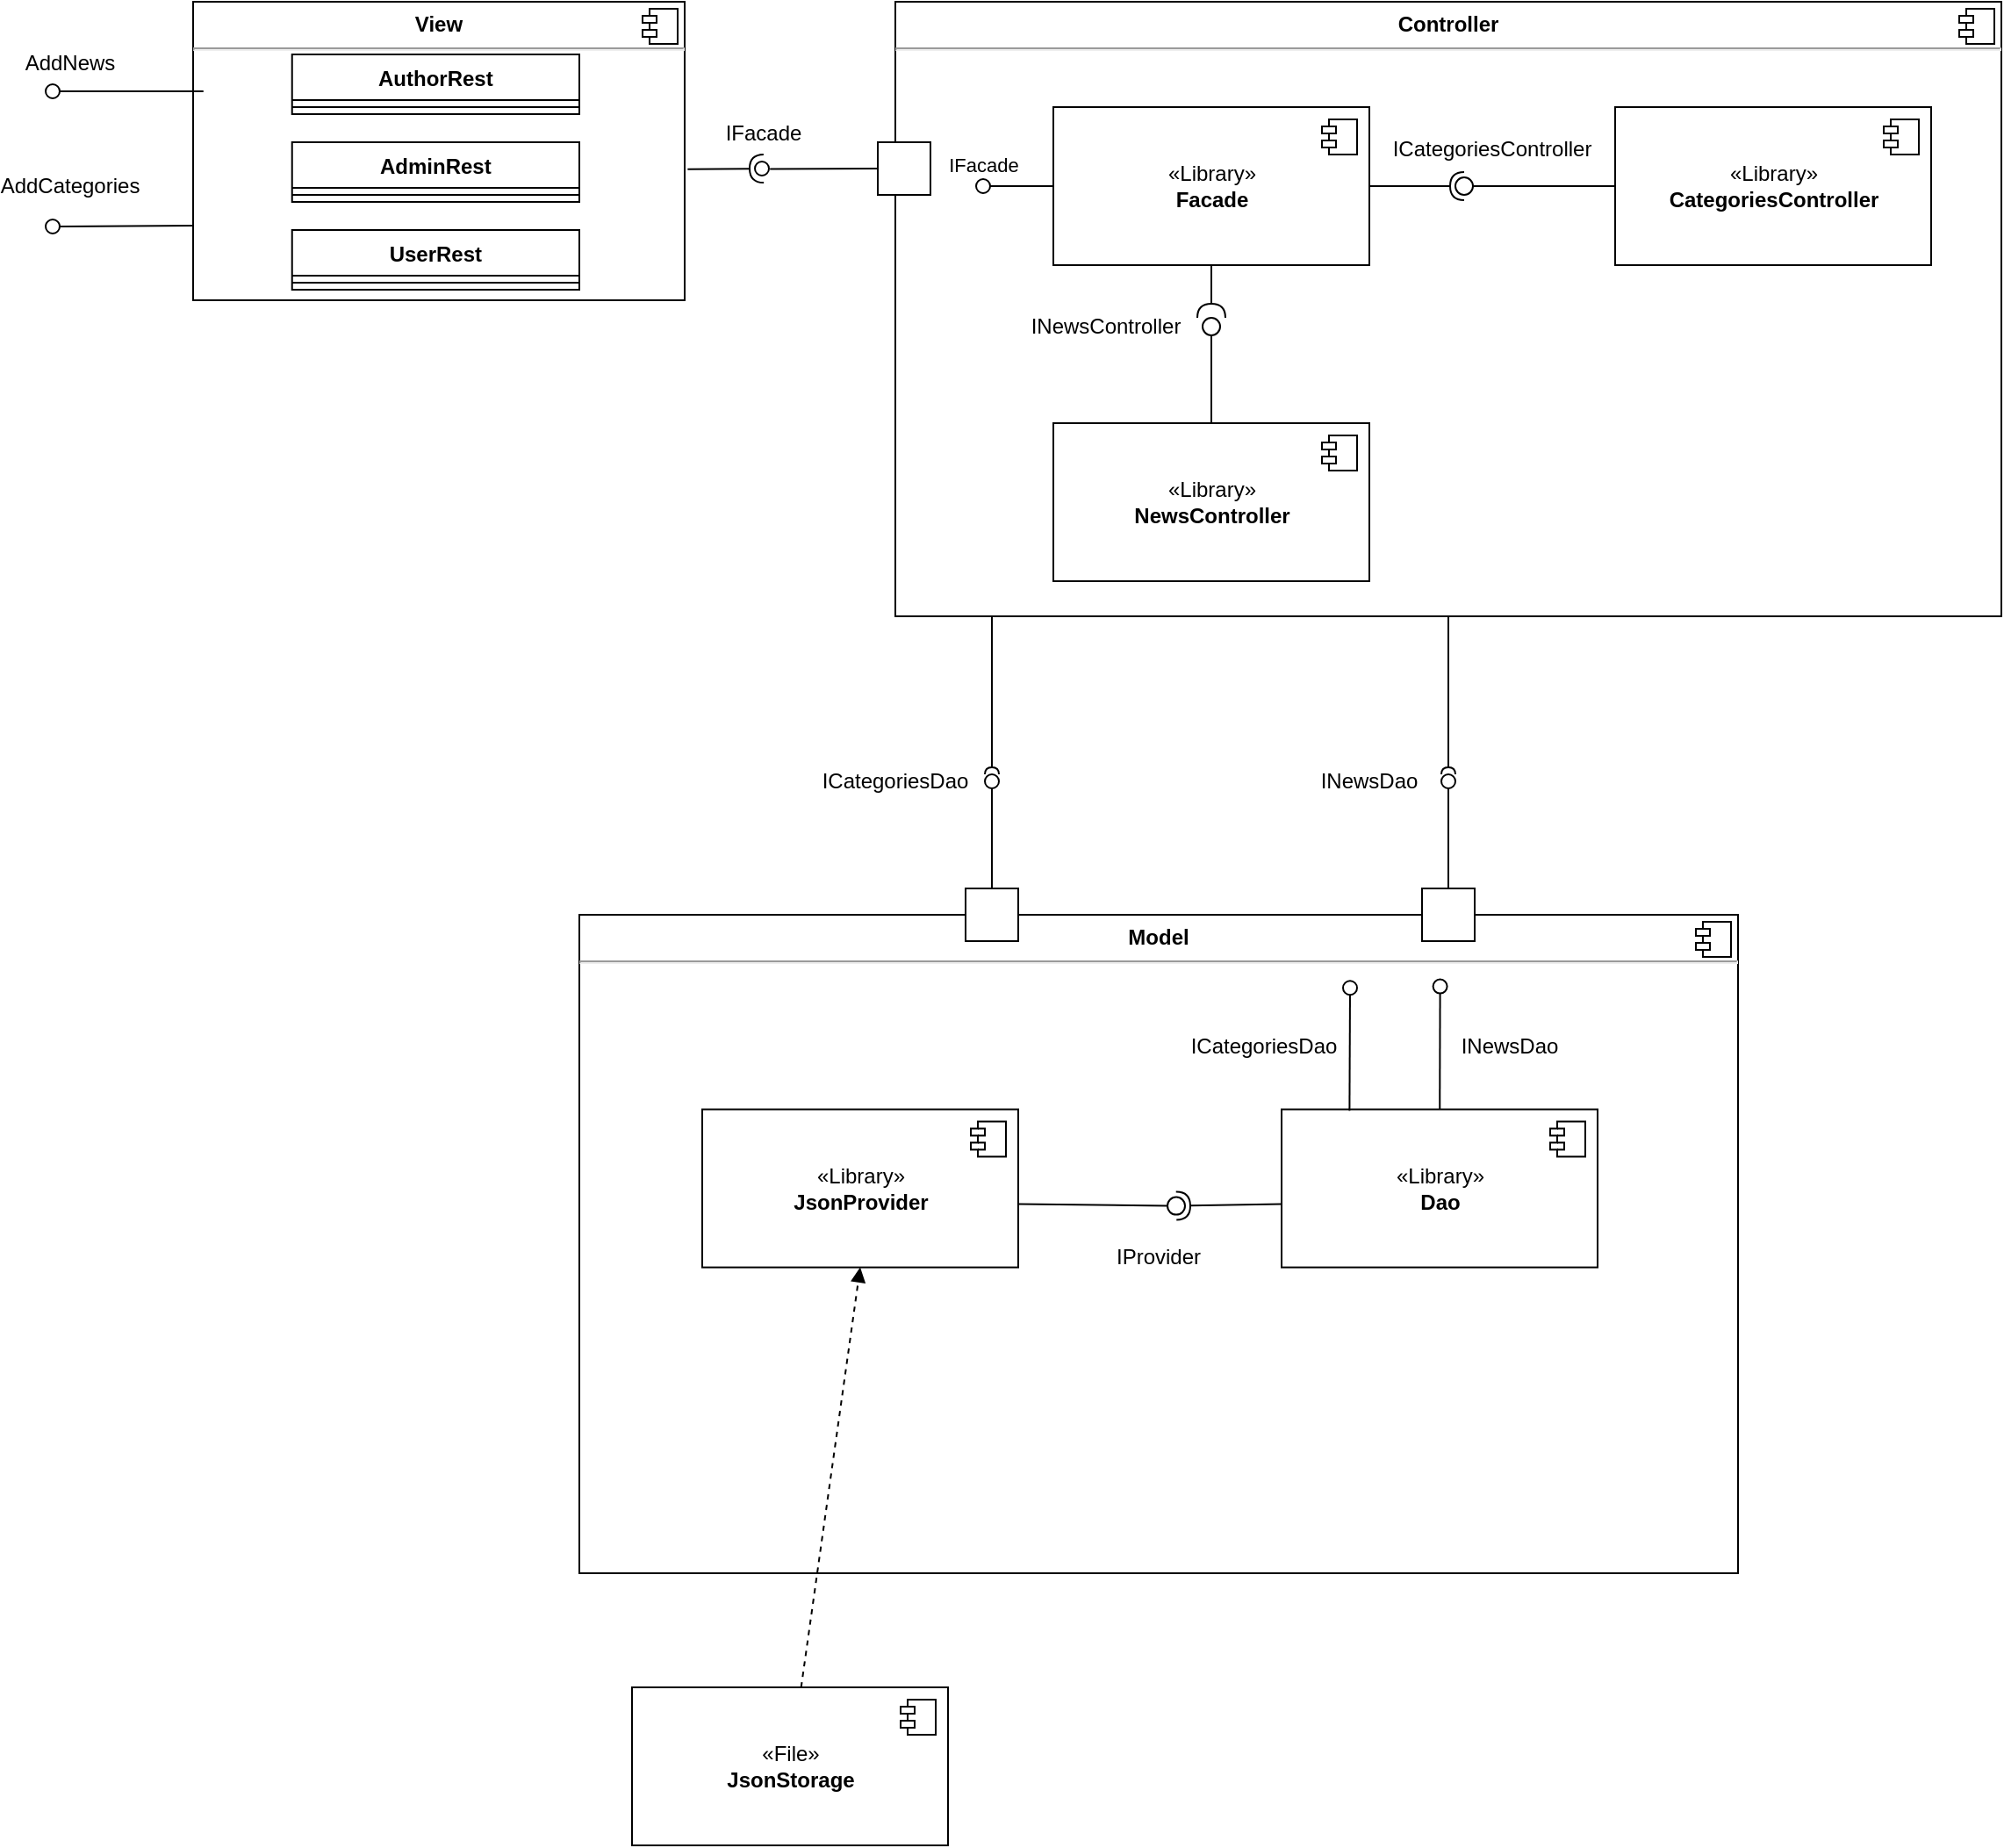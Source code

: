<mxfile version="15.9.4" type="device" pages="2"><diagram id="uVVR4pTzUvgEEiLjXqjS" name="ComponentDiagram"><mxGraphModel dx="1447" dy="750" grid="1" gridSize="10" guides="1" tooltips="1" connect="1" arrows="1" fold="1" page="1" pageScale="1" pageWidth="827" pageHeight="1169" math="0" shadow="0"><root><mxCell id="0"/><mxCell id="1" parent="0"/><mxCell id="UZwKUHZoW-_xP0o3bvG9-108" value="" style="group" vertex="1" connectable="0" parent="1"><mxGeometry x="120" y="30" width="1130" height="895" as="geometry"/></mxCell><mxCell id="UZwKUHZoW-_xP0o3bvG9-77" value="" style="group" vertex="1" connectable="0" parent="UZwKUHZoW-_xP0o3bvG9-108"><mxGeometry width="1130" height="350" as="geometry"/></mxCell><mxCell id="UZwKUHZoW-_xP0o3bvG9-14" value="" style="group" vertex="1" connectable="0" parent="UZwKUHZoW-_xP0o3bvG9-77"><mxGeometry x="100" width="280" height="170" as="geometry"/></mxCell><mxCell id="UZwKUHZoW-_xP0o3bvG9-3" value="&lt;p style=&quot;margin: 0px ; margin-top: 6px ; text-align: center&quot;&gt;&lt;b&gt;View&lt;/b&gt;&lt;/p&gt;&lt;hr&gt;&lt;p style=&quot;margin: 0px ; margin-left: 8px&quot;&gt;&lt;br&gt;&lt;/p&gt;" style="align=left;overflow=fill;html=1;dropTarget=0;" vertex="1" parent="UZwKUHZoW-_xP0o3bvG9-14"><mxGeometry width="280" height="170" as="geometry"/></mxCell><mxCell id="UZwKUHZoW-_xP0o3bvG9-4" value="" style="shape=component;jettyWidth=8;jettyHeight=4;" vertex="1" parent="UZwKUHZoW-_xP0o3bvG9-3"><mxGeometry x="1" width="20" height="20" relative="1" as="geometry"><mxPoint x="-24" y="4" as="offset"/></mxGeometry></mxCell><mxCell id="UZwKUHZoW-_xP0o3bvG9-6" value="AuthorRest" style="swimlane;fontStyle=1;align=center;verticalAlign=top;childLayout=stackLayout;horizontal=1;startSize=26;horizontalStack=0;resizeParent=1;resizeParentMax=0;resizeLast=0;collapsible=1;marginBottom=0;" vertex="1" parent="UZwKUHZoW-_xP0o3bvG9-14"><mxGeometry x="56.37" y="30" width="163.63" height="34" as="geometry"/></mxCell><mxCell id="UZwKUHZoW-_xP0o3bvG9-8" value="" style="line;strokeWidth=1;fillColor=none;align=left;verticalAlign=middle;spacingTop=-1;spacingLeft=3;spacingRight=3;rotatable=0;labelPosition=right;points=[];portConstraint=eastwest;" vertex="1" parent="UZwKUHZoW-_xP0o3bvG9-6"><mxGeometry y="26" width="163.63" height="8" as="geometry"/></mxCell><mxCell id="UZwKUHZoW-_xP0o3bvG9-10" value="AdminRest" style="swimlane;fontStyle=1;align=center;verticalAlign=top;childLayout=stackLayout;horizontal=1;startSize=26;horizontalStack=0;resizeParent=1;resizeParentMax=0;resizeLast=0;collapsible=1;marginBottom=0;" vertex="1" parent="UZwKUHZoW-_xP0o3bvG9-14"><mxGeometry x="56.37" y="80" width="163.63" height="34" as="geometry"/></mxCell><mxCell id="UZwKUHZoW-_xP0o3bvG9-11" value="" style="line;strokeWidth=1;fillColor=none;align=left;verticalAlign=middle;spacingTop=-1;spacingLeft=3;spacingRight=3;rotatable=0;labelPosition=right;points=[];portConstraint=eastwest;" vertex="1" parent="UZwKUHZoW-_xP0o3bvG9-10"><mxGeometry y="26" width="163.63" height="8" as="geometry"/></mxCell><mxCell id="UZwKUHZoW-_xP0o3bvG9-12" value="UserRest" style="swimlane;fontStyle=1;align=center;verticalAlign=top;childLayout=stackLayout;horizontal=1;startSize=26;horizontalStack=0;resizeParent=1;resizeParentMax=0;resizeLast=0;collapsible=1;marginBottom=0;" vertex="1" parent="UZwKUHZoW-_xP0o3bvG9-14"><mxGeometry x="56.37" y="130" width="163.63" height="34" as="geometry"/></mxCell><mxCell id="UZwKUHZoW-_xP0o3bvG9-13" value="" style="line;strokeWidth=1;fillColor=none;align=left;verticalAlign=middle;spacingTop=-1;spacingLeft=3;spacingRight=3;rotatable=0;labelPosition=right;points=[];portConstraint=eastwest;" vertex="1" parent="UZwKUHZoW-_xP0o3bvG9-12"><mxGeometry y="26" width="163.63" height="8" as="geometry"/></mxCell><mxCell id="UZwKUHZoW-_xP0o3bvG9-15" value="" style="html=1;verticalAlign=bottom;labelBackgroundColor=none;endArrow=oval;endFill=0;endSize=8;rounded=0;exitX=0.021;exitY=0.3;exitDx=0;exitDy=0;exitPerimeter=0;" edge="1" parent="UZwKUHZoW-_xP0o3bvG9-77" source="UZwKUHZoW-_xP0o3bvG9-3"><mxGeometry width="160" relative="1" as="geometry"><mxPoint x="140" y="51" as="sourcePoint"/><mxPoint x="20" y="51" as="targetPoint"/></mxGeometry></mxCell><mxCell id="UZwKUHZoW-_xP0o3bvG9-16" value="AddNews" style="text;html=1;strokeColor=none;fillColor=none;align=center;verticalAlign=middle;whiteSpace=wrap;rounded=0;" vertex="1" parent="UZwKUHZoW-_xP0o3bvG9-77"><mxGeometry y="20" width="60" height="30" as="geometry"/></mxCell><mxCell id="UZwKUHZoW-_xP0o3bvG9-17" value="" style="html=1;verticalAlign=bottom;labelBackgroundColor=none;endArrow=oval;endFill=0;endSize=8;rounded=0;exitX=0;exitY=0.75;exitDx=0;exitDy=0;" edge="1" parent="UZwKUHZoW-_xP0o3bvG9-77" source="UZwKUHZoW-_xP0o3bvG9-3"><mxGeometry width="160" relative="1" as="geometry"><mxPoint x="105.88" y="121" as="sourcePoint"/><mxPoint x="20" y="128" as="targetPoint"/></mxGeometry></mxCell><mxCell id="UZwKUHZoW-_xP0o3bvG9-18" value="AddCategories" style="text;html=1;strokeColor=none;fillColor=none;align=center;verticalAlign=middle;whiteSpace=wrap;rounded=0;" vertex="1" parent="UZwKUHZoW-_xP0o3bvG9-77"><mxGeometry y="90" width="60" height="30" as="geometry"/></mxCell><mxCell id="UZwKUHZoW-_xP0o3bvG9-29" value="" style="rounded=0;orthogonalLoop=1;jettySize=auto;html=1;endArrow=halfCircle;endFill=0;entryX=0.5;entryY=0.5;endSize=6;strokeWidth=1;sketch=0;exitX=1.006;exitY=0.561;exitDx=0;exitDy=0;exitPerimeter=0;" edge="1" parent="UZwKUHZoW-_xP0o3bvG9-77" source="UZwKUHZoW-_xP0o3bvG9-3"><mxGeometry relative="1" as="geometry"><mxPoint x="400" y="95" as="sourcePoint"/><mxPoint x="425" y="95" as="targetPoint"/><Array as="points"/></mxGeometry></mxCell><mxCell id="UZwKUHZoW-_xP0o3bvG9-31" value="IFacade" style="text;html=1;strokeColor=none;fillColor=none;align=center;verticalAlign=middle;whiteSpace=wrap;rounded=0;" vertex="1" parent="UZwKUHZoW-_xP0o3bvG9-77"><mxGeometry x="395" y="60" width="60" height="30" as="geometry"/></mxCell><mxCell id="UZwKUHZoW-_xP0o3bvG9-34" value="&lt;p style=&quot;margin: 0px ; margin-top: 6px ; text-align: center&quot;&gt;&lt;b&gt;Controller&lt;/b&gt;&lt;/p&gt;&lt;hr&gt;&lt;p style=&quot;margin: 0px ; margin-left: 8px&quot;&gt;&lt;br&gt;&lt;/p&gt;" style="align=left;overflow=fill;html=1;dropTarget=0;" vertex="1" parent="UZwKUHZoW-_xP0o3bvG9-77"><mxGeometry x="500" width="630" height="350" as="geometry"/></mxCell><mxCell id="UZwKUHZoW-_xP0o3bvG9-35" value="" style="shape=component;jettyWidth=8;jettyHeight=4;" vertex="1" parent="UZwKUHZoW-_xP0o3bvG9-34"><mxGeometry x="1" width="20" height="20" relative="1" as="geometry"><mxPoint x="-24" y="4" as="offset"/></mxGeometry></mxCell><mxCell id="UZwKUHZoW-_xP0o3bvG9-36" value="" style="html=1;rounded=0;direction=south;" vertex="1" parent="UZwKUHZoW-_xP0o3bvG9-77"><mxGeometry x="490" y="80" width="30" height="30" as="geometry"/></mxCell><mxCell id="UZwKUHZoW-_xP0o3bvG9-37" value="" style="endArrow=none;html=1;rounded=0;align=center;verticalAlign=top;endFill=0;labelBackgroundColor=none;endSize=2;exitX=-0.075;exitY=0.525;exitDx=0;exitDy=0;exitPerimeter=0;" edge="1" source="UZwKUHZoW-_xP0o3bvG9-38" target="UZwKUHZoW-_xP0o3bvG9-36" parent="UZwKUHZoW-_xP0o3bvG9-77"><mxGeometry relative="1" as="geometry"><mxPoint x="420" y="95" as="sourcePoint"/></mxGeometry></mxCell><mxCell id="UZwKUHZoW-_xP0o3bvG9-38" value="" style="ellipse;html=1;fontSize=11;align=center;fillColor=none;points=[];aspect=fixed;resizable=0;verticalAlign=bottom;labelPosition=center;verticalLabelPosition=top;flipH=1;" vertex="1" parent="UZwKUHZoW-_xP0o3bvG9-77"><mxGeometry x="420" y="91" width="8" height="8" as="geometry"/></mxCell><mxCell id="UZwKUHZoW-_xP0o3bvG9-41" value="«Library»&lt;br&gt;&lt;b&gt;Facade&lt;/b&gt;" style="html=1;dropTarget=0;" vertex="1" parent="UZwKUHZoW-_xP0o3bvG9-77"><mxGeometry x="590" y="60" width="180" height="90" as="geometry"/></mxCell><mxCell id="UZwKUHZoW-_xP0o3bvG9-42" value="" style="shape=module;jettyWidth=8;jettyHeight=4;" vertex="1" parent="UZwKUHZoW-_xP0o3bvG9-41"><mxGeometry x="1" width="20" height="20" relative="1" as="geometry"><mxPoint x="-27" y="7" as="offset"/></mxGeometry></mxCell><mxCell id="UZwKUHZoW-_xP0o3bvG9-45" value="IFacade" style="html=1;verticalAlign=bottom;labelBackgroundColor=none;startArrow=oval;startFill=0;startSize=8;endArrow=none;rounded=0;entryX=0;entryY=0.5;entryDx=0;entryDy=0;" edge="1" parent="UZwKUHZoW-_xP0o3bvG9-77" target="UZwKUHZoW-_xP0o3bvG9-41"><mxGeometry x="-1" y="3" relative="1" as="geometry"><mxPoint x="550" y="105" as="sourcePoint"/><mxPoint x="680" y="140" as="targetPoint"/></mxGeometry></mxCell><mxCell id="UZwKUHZoW-_xP0o3bvG9-51" value="«Library»&lt;br&gt;&lt;b&gt;NewsController&lt;/b&gt;" style="html=1;dropTarget=0;" vertex="1" parent="UZwKUHZoW-_xP0o3bvG9-77"><mxGeometry x="590" y="240" width="180" height="90" as="geometry"/></mxCell><mxCell id="UZwKUHZoW-_xP0o3bvG9-52" value="" style="shape=module;jettyWidth=8;jettyHeight=4;" vertex="1" parent="UZwKUHZoW-_xP0o3bvG9-51"><mxGeometry x="1" width="20" height="20" relative="1" as="geometry"><mxPoint x="-27" y="7" as="offset"/></mxGeometry></mxCell><mxCell id="UZwKUHZoW-_xP0o3bvG9-55" value="" style="rounded=0;orthogonalLoop=1;jettySize=auto;html=1;endArrow=none;endFill=0;sketch=0;sourcePerimeterSpacing=0;targetPerimeterSpacing=0;exitX=0.5;exitY=0;exitDx=0;exitDy=0;" edge="1" target="UZwKUHZoW-_xP0o3bvG9-57" parent="UZwKUHZoW-_xP0o3bvG9-77" source="UZwKUHZoW-_xP0o3bvG9-51"><mxGeometry relative="1" as="geometry"><mxPoint x="580" y="175" as="sourcePoint"/></mxGeometry></mxCell><mxCell id="UZwKUHZoW-_xP0o3bvG9-57" value="" style="ellipse;whiteSpace=wrap;html=1;align=center;aspect=fixed;resizable=0;points=[];outlineConnect=0;sketch=0;" vertex="1" parent="UZwKUHZoW-_xP0o3bvG9-77"><mxGeometry x="675" y="180" width="10" height="10" as="geometry"/></mxCell><mxCell id="UZwKUHZoW-_xP0o3bvG9-58" value="" style="rounded=0;orthogonalLoop=1;jettySize=auto;html=1;endArrow=halfCircle;endFill=0;endSize=6;strokeWidth=1;sketch=0;exitX=0.5;exitY=1;exitDx=0;exitDy=0;" edge="1" parent="UZwKUHZoW-_xP0o3bvG9-77" source="UZwKUHZoW-_xP0o3bvG9-41"><mxGeometry relative="1" as="geometry"><mxPoint x="620" y="175" as="sourcePoint"/><mxPoint x="680" y="180" as="targetPoint"/></mxGeometry></mxCell><mxCell id="UZwKUHZoW-_xP0o3bvG9-65" value="INewsController" style="text;html=1;strokeColor=none;fillColor=none;align=center;verticalAlign=middle;whiteSpace=wrap;rounded=0;" vertex="1" parent="UZwKUHZoW-_xP0o3bvG9-77"><mxGeometry x="590" y="170" width="60" height="30" as="geometry"/></mxCell><mxCell id="UZwKUHZoW-_xP0o3bvG9-72" value="" style="rounded=0;orthogonalLoop=1;jettySize=auto;html=1;endArrow=halfCircle;endFill=0;entryX=0.5;entryY=0.5;endSize=6;strokeWidth=1;sketch=0;exitX=1;exitY=0.5;exitDx=0;exitDy=0;" edge="1" target="UZwKUHZoW-_xP0o3bvG9-73" parent="UZwKUHZoW-_xP0o3bvG9-77" source="UZwKUHZoW-_xP0o3bvG9-41"><mxGeometry relative="1" as="geometry"><mxPoint x="787" y="105" as="sourcePoint"/></mxGeometry></mxCell><mxCell id="UZwKUHZoW-_xP0o3bvG9-73" value="" style="ellipse;whiteSpace=wrap;html=1;align=center;aspect=fixed;resizable=0;points=[];outlineConnect=0;sketch=0;" vertex="1" parent="UZwKUHZoW-_xP0o3bvG9-77"><mxGeometry x="819" y="100" width="10" height="10" as="geometry"/></mxCell><mxCell id="UZwKUHZoW-_xP0o3bvG9-74" value="«Library»&lt;br&gt;&lt;b&gt;CategoriesController&lt;/b&gt;" style="html=1;dropTarget=0;" vertex="1" parent="UZwKUHZoW-_xP0o3bvG9-77"><mxGeometry x="910" y="60" width="180" height="90" as="geometry"/></mxCell><mxCell id="UZwKUHZoW-_xP0o3bvG9-75" value="" style="shape=module;jettyWidth=8;jettyHeight=4;" vertex="1" parent="UZwKUHZoW-_xP0o3bvG9-74"><mxGeometry x="1" width="20" height="20" relative="1" as="geometry"><mxPoint x="-27" y="7" as="offset"/></mxGeometry></mxCell><mxCell id="UZwKUHZoW-_xP0o3bvG9-71" value="" style="rounded=0;orthogonalLoop=1;jettySize=auto;html=1;endArrow=none;endFill=0;sketch=0;sourcePerimeterSpacing=0;targetPerimeterSpacing=0;exitX=0;exitY=0.5;exitDx=0;exitDy=0;" edge="1" target="UZwKUHZoW-_xP0o3bvG9-73" parent="UZwKUHZoW-_xP0o3bvG9-77" source="UZwKUHZoW-_xP0o3bvG9-74"><mxGeometry relative="1" as="geometry"><mxPoint x="857" y="105" as="sourcePoint"/></mxGeometry></mxCell><mxCell id="UZwKUHZoW-_xP0o3bvG9-76" value="ICategoriesController" style="text;html=1;strokeColor=none;fillColor=none;align=center;verticalAlign=middle;whiteSpace=wrap;rounded=0;" vertex="1" parent="UZwKUHZoW-_xP0o3bvG9-77"><mxGeometry x="810" y="69" width="60" height="30" as="geometry"/></mxCell><mxCell id="UZwKUHZoW-_xP0o3bvG9-78" value="" style="html=1;verticalAlign=bottom;labelBackgroundColor=none;endArrow=halfCircle;endFill=0;endSize=2;rounded=0;exitX=0.5;exitY=1;exitDx=0;exitDy=0;" edge="1" parent="UZwKUHZoW-_xP0o3bvG9-108" source="UZwKUHZoW-_xP0o3bvG9-34"><mxGeometry width="160" relative="1" as="geometry"><mxPoint x="540" y="360" as="sourcePoint"/><mxPoint x="815" y="440" as="targetPoint"/></mxGeometry></mxCell><mxCell id="UZwKUHZoW-_xP0o3bvG9-79" value="&lt;p style=&quot;margin: 0px ; margin-top: 6px ; text-align: center&quot;&gt;&lt;b&gt;Model&lt;/b&gt;&lt;/p&gt;&lt;hr&gt;&lt;p style=&quot;margin: 0px ; margin-left: 8px&quot;&gt;&lt;br&gt;&lt;/p&gt;" style="align=left;overflow=fill;html=1;dropTarget=0;" vertex="1" parent="UZwKUHZoW-_xP0o3bvG9-108"><mxGeometry x="320" y="520" width="660" height="375" as="geometry"/></mxCell><mxCell id="UZwKUHZoW-_xP0o3bvG9-80" value="" style="shape=component;jettyWidth=8;jettyHeight=4;" vertex="1" parent="UZwKUHZoW-_xP0o3bvG9-79"><mxGeometry x="1" width="20" height="20" relative="1" as="geometry"><mxPoint x="-24" y="4" as="offset"/></mxGeometry></mxCell><mxCell id="UZwKUHZoW-_xP0o3bvG9-83" value="" style="html=1;rounded=0;" vertex="1" parent="UZwKUHZoW-_xP0o3bvG9-108"><mxGeometry x="800" y="505" width="30" height="30" as="geometry"/></mxCell><mxCell id="UZwKUHZoW-_xP0o3bvG9-84" value="" style="endArrow=none;html=1;rounded=0;align=center;verticalAlign=top;endFill=0;labelBackgroundColor=none;endSize=2;" edge="1" source="UZwKUHZoW-_xP0o3bvG9-83" target="UZwKUHZoW-_xP0o3bvG9-85" parent="UZwKUHZoW-_xP0o3bvG9-108"><mxGeometry relative="1" as="geometry"/></mxCell><mxCell id="UZwKUHZoW-_xP0o3bvG9-85" value="" style="ellipse;html=1;fontSize=11;align=center;fillColor=none;points=[];aspect=fixed;resizable=0;verticalAlign=bottom;labelPosition=center;verticalLabelPosition=top;flipH=1;" vertex="1" parent="UZwKUHZoW-_xP0o3bvG9-108"><mxGeometry x="811" y="440" width="8" height="8" as="geometry"/></mxCell><mxCell id="UZwKUHZoW-_xP0o3bvG9-86" value="INewsDao" style="text;html=1;strokeColor=none;fillColor=none;align=center;verticalAlign=middle;whiteSpace=wrap;rounded=0;" vertex="1" parent="UZwKUHZoW-_xP0o3bvG9-108"><mxGeometry x="740" y="429" width="60" height="30" as="geometry"/></mxCell><mxCell id="UZwKUHZoW-_xP0o3bvG9-87" value="" style="html=1;verticalAlign=bottom;labelBackgroundColor=none;endArrow=halfCircle;endFill=0;endSize=2;rounded=0;exitX=0.5;exitY=1;exitDx=0;exitDy=0;" edge="1" parent="UZwKUHZoW-_xP0o3bvG9-108"><mxGeometry width="160" relative="1" as="geometry"><mxPoint x="555" y="350" as="sourcePoint"/><mxPoint x="555" y="440" as="targetPoint"/></mxGeometry></mxCell><mxCell id="UZwKUHZoW-_xP0o3bvG9-88" value="" style="html=1;rounded=0;" vertex="1" parent="UZwKUHZoW-_xP0o3bvG9-108"><mxGeometry x="540" y="505" width="30" height="30" as="geometry"/></mxCell><mxCell id="UZwKUHZoW-_xP0o3bvG9-89" value="" style="endArrow=none;html=1;rounded=0;align=center;verticalAlign=top;endFill=0;labelBackgroundColor=none;endSize=2;" edge="1" parent="UZwKUHZoW-_xP0o3bvG9-108" source="UZwKUHZoW-_xP0o3bvG9-88" target="UZwKUHZoW-_xP0o3bvG9-90"><mxGeometry relative="1" as="geometry"/></mxCell><mxCell id="UZwKUHZoW-_xP0o3bvG9-90" value="" style="ellipse;html=1;fontSize=11;align=center;fillColor=none;points=[];aspect=fixed;resizable=0;verticalAlign=bottom;labelPosition=center;verticalLabelPosition=top;flipH=1;" vertex="1" parent="UZwKUHZoW-_xP0o3bvG9-108"><mxGeometry x="551" y="440" width="8" height="8" as="geometry"/></mxCell><mxCell id="UZwKUHZoW-_xP0o3bvG9-91" value="ICategoriesDao" style="text;html=1;strokeColor=none;fillColor=none;align=center;verticalAlign=middle;whiteSpace=wrap;rounded=0;" vertex="1" parent="UZwKUHZoW-_xP0o3bvG9-108"><mxGeometry x="470" y="429" width="60" height="30" as="geometry"/></mxCell><mxCell id="UZwKUHZoW-_xP0o3bvG9-94" value="«Library»&lt;br&gt;&lt;b&gt;Dao&lt;/b&gt;" style="html=1;dropTarget=0;" vertex="1" parent="UZwKUHZoW-_xP0o3bvG9-108"><mxGeometry x="720" y="630.81" width="180" height="90" as="geometry"/></mxCell><mxCell id="UZwKUHZoW-_xP0o3bvG9-95" value="" style="shape=module;jettyWidth=8;jettyHeight=4;" vertex="1" parent="UZwKUHZoW-_xP0o3bvG9-94"><mxGeometry x="1" width="20" height="20" relative="1" as="geometry"><mxPoint x="-27" y="7" as="offset"/></mxGeometry></mxCell><mxCell id="UZwKUHZoW-_xP0o3bvG9-97" value="" style="html=1;verticalAlign=bottom;labelBackgroundColor=none;endArrow=oval;endFill=0;endSize=8;rounded=0;exitX=0.215;exitY=0.009;exitDx=0;exitDy=0;exitPerimeter=0;" edge="1" parent="UZwKUHZoW-_xP0o3bvG9-108" source="UZwKUHZoW-_xP0o3bvG9-94"><mxGeometry width="160" relative="1" as="geometry"><mxPoint x="880" y="671.62" as="sourcePoint"/><mxPoint x="759" y="561.62" as="targetPoint"/></mxGeometry></mxCell><mxCell id="UZwKUHZoW-_xP0o3bvG9-99" value="" style="html=1;verticalAlign=bottom;labelBackgroundColor=none;endArrow=oval;endFill=0;endSize=8;rounded=0;" edge="1" parent="UZwKUHZoW-_xP0o3bvG9-108" source="UZwKUHZoW-_xP0o3bvG9-94"><mxGeometry width="160" relative="1" as="geometry"><mxPoint x="810" y="621.62" as="sourcePoint"/><mxPoint x="810.3" y="560.81" as="targetPoint"/></mxGeometry></mxCell><mxCell id="UZwKUHZoW-_xP0o3bvG9-100" value="ICategoriesDao" style="text;html=1;strokeColor=none;fillColor=none;align=center;verticalAlign=middle;whiteSpace=wrap;rounded=0;" vertex="1" parent="UZwKUHZoW-_xP0o3bvG9-108"><mxGeometry x="680" y="580.0" width="60" height="30" as="geometry"/></mxCell><mxCell id="UZwKUHZoW-_xP0o3bvG9-101" value="INewsDao" style="text;html=1;strokeColor=none;fillColor=none;align=center;verticalAlign=middle;whiteSpace=wrap;rounded=0;" vertex="1" parent="UZwKUHZoW-_xP0o3bvG9-108"><mxGeometry x="820" y="580" width="60" height="30" as="geometry"/></mxCell><mxCell id="UZwKUHZoW-_xP0o3bvG9-102" value="«Library»&lt;br&gt;&lt;b&gt;JsonProvider&lt;/b&gt;" style="html=1;dropTarget=0;" vertex="1" parent="UZwKUHZoW-_xP0o3bvG9-108"><mxGeometry x="390" y="630.81" width="180" height="90" as="geometry"/></mxCell><mxCell id="UZwKUHZoW-_xP0o3bvG9-103" value="" style="shape=module;jettyWidth=8;jettyHeight=4;" vertex="1" parent="UZwKUHZoW-_xP0o3bvG9-102"><mxGeometry x="1" width="20" height="20" relative="1" as="geometry"><mxPoint x="-27" y="7" as="offset"/></mxGeometry></mxCell><mxCell id="UZwKUHZoW-_xP0o3bvG9-104" value="" style="rounded=0;orthogonalLoop=1;jettySize=auto;html=1;endArrow=none;endFill=0;sketch=0;sourcePerimeterSpacing=0;targetPerimeterSpacing=0;exitX=1.001;exitY=0.6;exitDx=0;exitDy=0;exitPerimeter=0;" edge="1" target="UZwKUHZoW-_xP0o3bvG9-106" parent="UZwKUHZoW-_xP0o3bvG9-108" source="UZwKUHZoW-_xP0o3bvG9-102"><mxGeometry relative="1" as="geometry"><mxPoint x="640" y="765" as="sourcePoint"/></mxGeometry></mxCell><mxCell id="UZwKUHZoW-_xP0o3bvG9-105" value="" style="rounded=0;orthogonalLoop=1;jettySize=auto;html=1;endArrow=halfCircle;endFill=0;entryX=0.5;entryY=0.5;endSize=6;strokeWidth=1;sketch=0;exitX=0.001;exitY=0.6;exitDx=0;exitDy=0;exitPerimeter=0;" edge="1" target="UZwKUHZoW-_xP0o3bvG9-106" parent="UZwKUHZoW-_xP0o3bvG9-108" source="UZwKUHZoW-_xP0o3bvG9-94"><mxGeometry relative="1" as="geometry"><mxPoint x="680" y="765" as="sourcePoint"/></mxGeometry></mxCell><mxCell id="UZwKUHZoW-_xP0o3bvG9-106" value="" style="ellipse;whiteSpace=wrap;html=1;align=center;aspect=fixed;resizable=0;points=[];outlineConnect=0;sketch=0;" vertex="1" parent="UZwKUHZoW-_xP0o3bvG9-108"><mxGeometry x="655" y="680.81" width="10" height="10" as="geometry"/></mxCell><mxCell id="UZwKUHZoW-_xP0o3bvG9-107" value="IProvider" style="text;html=1;strokeColor=none;fillColor=none;align=center;verticalAlign=middle;whiteSpace=wrap;rounded=0;" vertex="1" parent="UZwKUHZoW-_xP0o3bvG9-108"><mxGeometry x="620" y="700" width="60" height="30" as="geometry"/></mxCell><mxCell id="UZwKUHZoW-_xP0o3bvG9-109" value="«File»&lt;br&gt;&lt;b&gt;JsonStorage&lt;/b&gt;" style="html=1;dropTarget=0;" vertex="1" parent="1"><mxGeometry x="470" y="990" width="180" height="90" as="geometry"/></mxCell><mxCell id="UZwKUHZoW-_xP0o3bvG9-110" value="" style="shape=module;jettyWidth=8;jettyHeight=4;" vertex="1" parent="UZwKUHZoW-_xP0o3bvG9-109"><mxGeometry x="1" width="20" height="20" relative="1" as="geometry"><mxPoint x="-27" y="7" as="offset"/></mxGeometry></mxCell><mxCell id="UZwKUHZoW-_xP0o3bvG9-111" value="" style="html=1;verticalAlign=bottom;labelBackgroundColor=none;endArrow=block;endFill=1;dashed=1;rounded=0;entryX=0.5;entryY=1;entryDx=0;entryDy=0;" edge="1" parent="1" source="UZwKUHZoW-_xP0o3bvG9-109" target="UZwKUHZoW-_xP0o3bvG9-102"><mxGeometry width="160" relative="1" as="geometry"><mxPoint x="640" y="910" as="sourcePoint"/><mxPoint x="800" y="910" as="targetPoint"/></mxGeometry></mxCell></root></mxGraphModel></diagram><diagram id="VngHuyis2G_apzUD4KmR" name="DeploymentDiagram"><mxGraphModel dx="1085" dy="563" grid="1" gridSize="10" guides="1" tooltips="1" connect="1" arrows="1" fold="1" page="1" pageScale="1" pageWidth="827" pageHeight="1169" math="0" shadow="0"><root><mxCell id="evF1IXRPR4avXsu6ODhO-0"/><mxCell id="evF1IXRPR4avXsu6ODhO-1" parent="evF1IXRPR4avXsu6ODhO-0"/><mxCell id="oLDY9nafUHerrpJjkAwh-27" value="" style="group" vertex="1" connectable="0" parent="evF1IXRPR4avXsu6ODhO-1"><mxGeometry x="200" y="200" width="550" height="555" as="geometry"/></mxCell><mxCell id="G74-ehveEwVwg4oEBL78-0" value="Сервер" style="verticalAlign=top;align=left;shape=cube;size=10;direction=south;fontStyle=0;html=1;boundedLbl=1;spacingLeft=5;" vertex="1" parent="oLDY9nafUHerrpJjkAwh-27"><mxGeometry x="-120" y="-80" width="340" height="250" as="geometry"/></mxCell><mxCell id="oLDY9nafUHerrpJjkAwh-7" value="«Executable»&lt;br&gt;&lt;b&gt;NewsService&lt;/b&gt;" style="html=1;dropTarget=0;" vertex="1" parent="oLDY9nafUHerrpJjkAwh-27"><mxGeometry x="20" y="70" width="180" height="90" as="geometry"/></mxCell><mxCell id="oLDY9nafUHerrpJjkAwh-8" value="" style="shape=module;jettyWidth=8;jettyHeight=4;" vertex="1" parent="oLDY9nafUHerrpJjkAwh-7"><mxGeometry x="1" width="20" height="20" relative="1" as="geometry"><mxPoint x="-27" y="7" as="offset"/></mxGeometry></mxCell><mxCell id="oLDY9nafUHerrpJjkAwh-9" value="" style="endArrow=none;startArrow=none;endFill=0;startFill=0;endSize=8;html=1;verticalAlign=bottom;labelBackgroundColor=none;strokeWidth=3;rounded=0;exitX=0.533;exitY=-0.014;exitDx=0;exitDy=0;exitPerimeter=0;entryX=0.375;entryY=1;entryDx=0;entryDy=0;entryPerimeter=0;" edge="1" parent="oLDY9nafUHerrpJjkAwh-27" source="G74-ehveEwVwg4oEBL78-0" target="oLDY9nafUHerrpJjkAwh-11"><mxGeometry width="160" relative="1" as="geometry"><mxPoint x="270" y="130" as="sourcePoint"/><mxPoint x="417.01" y="101.05" as="targetPoint"/></mxGeometry></mxCell><mxCell id="oLDY9nafUHerrpJjkAwh-15" value="https" style="shape=note2;boundedLbl=1;whiteSpace=wrap;html=1;size=25;verticalAlign=top;align=center;" vertex="1" parent="oLDY9nafUHerrpJjkAwh-27"><mxGeometry x="420" width="120" height="60" as="geometry"/></mxCell><mxCell id="oLDY9nafUHerrpJjkAwh-16" value="" style="endArrow=none;dashed=1;html=1;rounded=0;entryX=0.5;entryY=1;entryDx=0;entryDy=0;entryPerimeter=0;" edge="1" parent="oLDY9nafUHerrpJjkAwh-27" target="oLDY9nafUHerrpJjkAwh-15"><mxGeometry width="50" height="50" relative="1" as="geometry"><mxPoint x="290" y="80" as="sourcePoint"/><mxPoint x="400" y="110" as="targetPoint"/></mxGeometry></mxCell><mxCell id="oLDY9nafUHerrpJjkAwh-18" value="Android Usert" style="verticalAlign=top;align=center;shape=cube;size=10;direction=south;html=1;boundedLbl=1;spacingLeft=5;" vertex="1" parent="oLDY9nafUHerrpJjkAwh-27"><mxGeometry width="100" height="80" relative="1" as="geometry"><mxPoint x="20" y="320" as="offset"/></mxGeometry></mxCell><mxCell id="PxeLs9BHuDhFI2AhLySi-3" value="" style="shape=mxgraph.lean_mapping.electronic_info_flow_edge;html=1;rounded=0;exitX=0.998;exitY=0.206;exitDx=0;exitDy=0;exitPerimeter=0;" edge="1" parent="oLDY9nafUHerrpJjkAwh-27" source="G74-ehveEwVwg4oEBL78-0" target="oLDY9nafUHerrpJjkAwh-18"><mxGeometry width="160" relative="1" as="geometry"><mxPoint x="200.0" y="200" as="sourcePoint"/><mxPoint x="304.04" y="378.25" as="targetPoint"/></mxGeometry></mxCell><mxCell id="oLDY9nafUHerrpJjkAwh-24" value="https" style="shape=note2;boundedLbl=1;whiteSpace=wrap;html=1;size=25;verticalAlign=top;align=center;" vertex="1" parent="oLDY9nafUHerrpJjkAwh-27"><mxGeometry x="170" y="385" width="120" height="60" as="geometry"/></mxCell><mxCell id="oLDY9nafUHerrpJjkAwh-14" value="Linux PC" style="verticalAlign=top;align=center;shape=cube;size=10;direction=south;html=1;boundedLbl=1;spacingLeft=5;" vertex="1" parent="oLDY9nafUHerrpJjkAwh-27"><mxGeometry x="340" y="270" width="100" height="80" as="geometry"/></mxCell><mxCell id="oLDY9nafUHerrpJjkAwh-11" value="Windows PC" style="verticalAlign=top;align=center;shape=cube;size=10;direction=south;html=1;boundedLbl=1;spacingLeft=5;" vertex="1" parent="oLDY9nafUHerrpJjkAwh-27"><mxGeometry width="100" height="80" relative="1" as="geometry"><mxPoint x="460" y="130" as="offset"/></mxGeometry></mxCell><mxCell id="PxeLs9BHuDhFI2AhLySi-4" value="" style="endArrow=none;startArrow=none;endFill=0;startFill=0;endSize=8;html=1;verticalAlign=bottom;labelBackgroundColor=none;strokeWidth=3;rounded=0;entryX=-0.006;entryY=0.275;entryDx=0;entryDy=0;entryPerimeter=0;" edge="1" parent="oLDY9nafUHerrpJjkAwh-27" source="G74-ehveEwVwg4oEBL78-0" target="oLDY9nafUHerrpJjkAwh-14"><mxGeometry width="160" relative="1" as="geometry"><mxPoint x="234.76" y="63.25" as="sourcePoint"/><mxPoint x="470" y="170.0" as="targetPoint"/></mxGeometry></mxCell><mxCell id="PxeLs9BHuDhFI2AhLySi-2" value="" style="html=1;verticalAlign=bottom;labelBackgroundColor=none;endArrow=block;endFill=1;dashed=1;rounded=0;" edge="1" parent="evF1IXRPR4avXsu6ODhO-1" source="PxeLs9BHuDhFI2AhLySi-0" target="oLDY9nafUHerrpJjkAwh-7"><mxGeometry width="160" relative="1" as="geometry"><mxPoint x="810" y="130.0" as="sourcePoint"/><mxPoint x="770.0" y="-29.19" as="targetPoint"/></mxGeometry></mxCell><mxCell id="PxeLs9BHuDhFI2AhLySi-0" value="«File»&lt;br&gt;&lt;b&gt;JsonStorage&lt;/b&gt;" style="html=1;dropTarget=0;" vertex="1" parent="evF1IXRPR4avXsu6ODhO-1"><mxGeometry x="100" y="160.0" width="180" height="90" as="geometry"/></mxCell><mxCell id="PxeLs9BHuDhFI2AhLySi-1" value="" style="shape=module;jettyWidth=8;jettyHeight=4;" vertex="1" parent="PxeLs9BHuDhFI2AhLySi-0"><mxGeometry x="1" width="20" height="20" relative="1" as="geometry"><mxPoint x="-27" y="7" as="offset"/></mxGeometry></mxCell><mxCell id="oLDY9nafUHerrpJjkAwh-26" value="" style="endArrow=none;dashed=1;html=1;rounded=0;exitX=0;exitY=0;exitDx=47.5;exitDy=0;exitPerimeter=0;" edge="1" parent="evF1IXRPR4avXsu6ODhO-1" source="oLDY9nafUHerrpJjkAwh-24"><mxGeometry width="50" height="50" relative="1" as="geometry"><mxPoint x="70" y="720" as="sourcePoint"/><mxPoint x="330" y="430" as="targetPoint"/></mxGeometry></mxCell><mxCell id="oLDY9nafUHerrpJjkAwh-19" value="IOS User" style="verticalAlign=top;align=center;shape=cube;size=10;direction=south;html=1;boundedLbl=1;spacingLeft=5;" vertex="1" parent="evF1IXRPR4avXsu6ODhO-1"><mxGeometry x="50.0" y="520" width="103.16" height="80" as="geometry"/></mxCell><mxCell id="oLDY9nafUHerrpJjkAwh-20" value="" style="shape=mxgraph.lean_mapping.electronic_info_flow_edge;html=1;rounded=0;exitX=1.007;exitY=0.443;exitDx=0;exitDy=0;exitPerimeter=0;entryX=0;entryY=0;entryDx=0;entryDy=46.58;entryPerimeter=0;" edge="1" parent="evF1IXRPR4avXsu6ODhO-1" source="G74-ehveEwVwg4oEBL78-0" target="oLDY9nafUHerrpJjkAwh-19"><mxGeometry width="160" relative="1" as="geometry"><mxPoint x="410" y="450" as="sourcePoint"/><mxPoint x="430" y="530" as="targetPoint"/></mxGeometry></mxCell></root></mxGraphModel></diagram></mxfile>